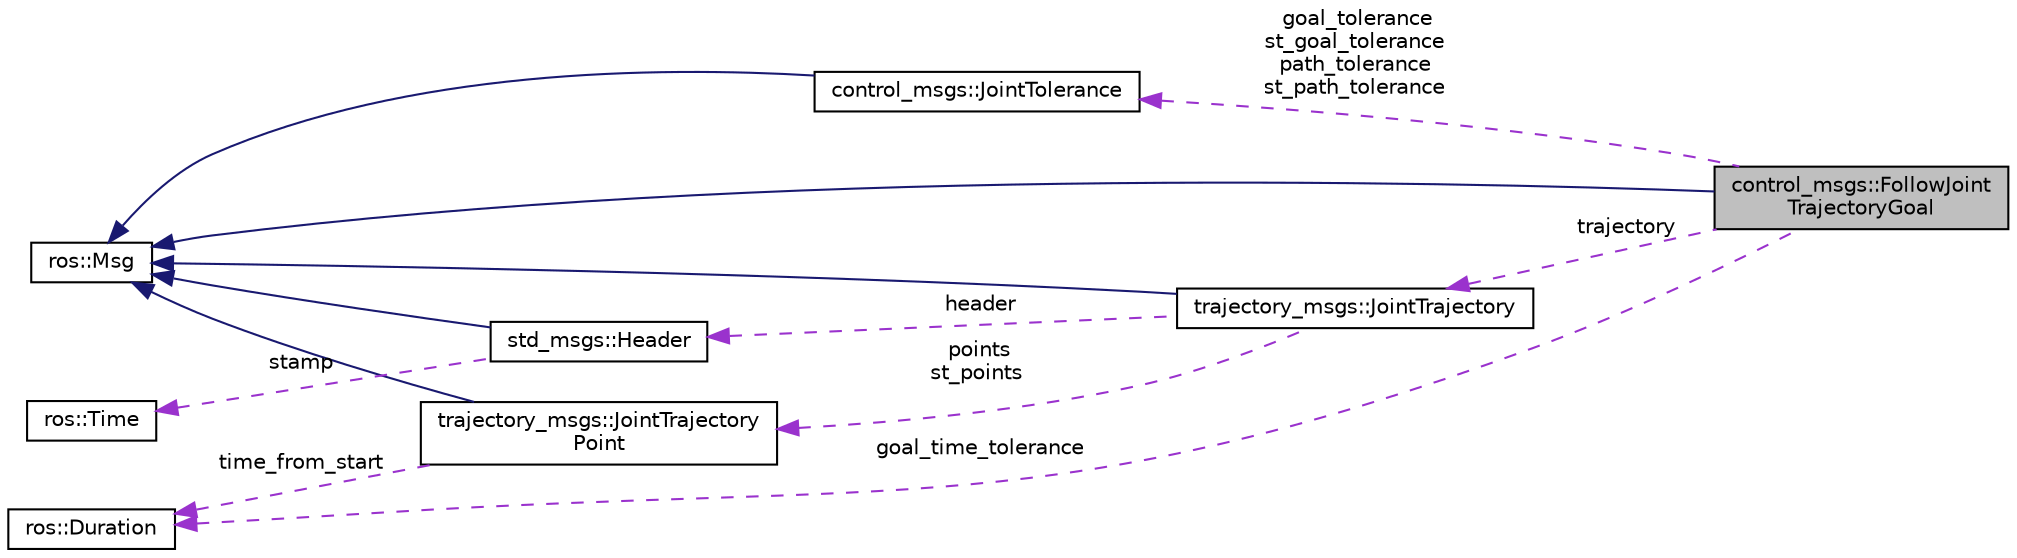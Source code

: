 digraph "control_msgs::FollowJointTrajectoryGoal"
{
  edge [fontname="Helvetica",fontsize="10",labelfontname="Helvetica",labelfontsize="10"];
  node [fontname="Helvetica",fontsize="10",shape=record];
  rankdir="LR";
  Node1 [label="control_msgs::FollowJoint\lTrajectoryGoal",height=0.2,width=0.4,color="black", fillcolor="grey75", style="filled" fontcolor="black"];
  Node2 -> Node1 [dir="back",color="midnightblue",fontsize="10",style="solid",fontname="Helvetica"];
  Node2 [label="ros::Msg",height=0.2,width=0.4,color="black", fillcolor="white", style="filled",URL="$classros_1_1_msg.html"];
  Node3 -> Node1 [dir="back",color="darkorchid3",fontsize="10",style="dashed",label=" trajectory" ,fontname="Helvetica"];
  Node3 [label="trajectory_msgs::JointTrajectory",height=0.2,width=0.4,color="black", fillcolor="white", style="filled",URL="$classtrajectory__msgs_1_1_joint_trajectory.html"];
  Node2 -> Node3 [dir="back",color="midnightblue",fontsize="10",style="solid",fontname="Helvetica"];
  Node4 -> Node3 [dir="back",color="darkorchid3",fontsize="10",style="dashed",label=" points\nst_points" ,fontname="Helvetica"];
  Node4 [label="trajectory_msgs::JointTrajectory\lPoint",height=0.2,width=0.4,color="black", fillcolor="white", style="filled",URL="$classtrajectory__msgs_1_1_joint_trajectory_point.html"];
  Node2 -> Node4 [dir="back",color="midnightblue",fontsize="10",style="solid",fontname="Helvetica"];
  Node5 -> Node4 [dir="back",color="darkorchid3",fontsize="10",style="dashed",label=" time_from_start" ,fontname="Helvetica"];
  Node5 [label="ros::Duration",height=0.2,width=0.4,color="black", fillcolor="white", style="filled",URL="$classros_1_1_duration.html"];
  Node6 -> Node3 [dir="back",color="darkorchid3",fontsize="10",style="dashed",label=" header" ,fontname="Helvetica"];
  Node6 [label="std_msgs::Header",height=0.2,width=0.4,color="black", fillcolor="white", style="filled",URL="$classstd__msgs_1_1_header.html"];
  Node2 -> Node6 [dir="back",color="midnightblue",fontsize="10",style="solid",fontname="Helvetica"];
  Node7 -> Node6 [dir="back",color="darkorchid3",fontsize="10",style="dashed",label=" stamp" ,fontname="Helvetica"];
  Node7 [label="ros::Time",height=0.2,width=0.4,color="black", fillcolor="white", style="filled",URL="$classros_1_1_time.html"];
  Node5 -> Node1 [dir="back",color="darkorchid3",fontsize="10",style="dashed",label=" goal_time_tolerance" ,fontname="Helvetica"];
  Node8 -> Node1 [dir="back",color="darkorchid3",fontsize="10",style="dashed",label=" goal_tolerance\nst_goal_tolerance\npath_tolerance\nst_path_tolerance" ,fontname="Helvetica"];
  Node8 [label="control_msgs::JointTolerance",height=0.2,width=0.4,color="black", fillcolor="white", style="filled",URL="$classcontrol__msgs_1_1_joint_tolerance.html"];
  Node2 -> Node8 [dir="back",color="midnightblue",fontsize="10",style="solid",fontname="Helvetica"];
}
